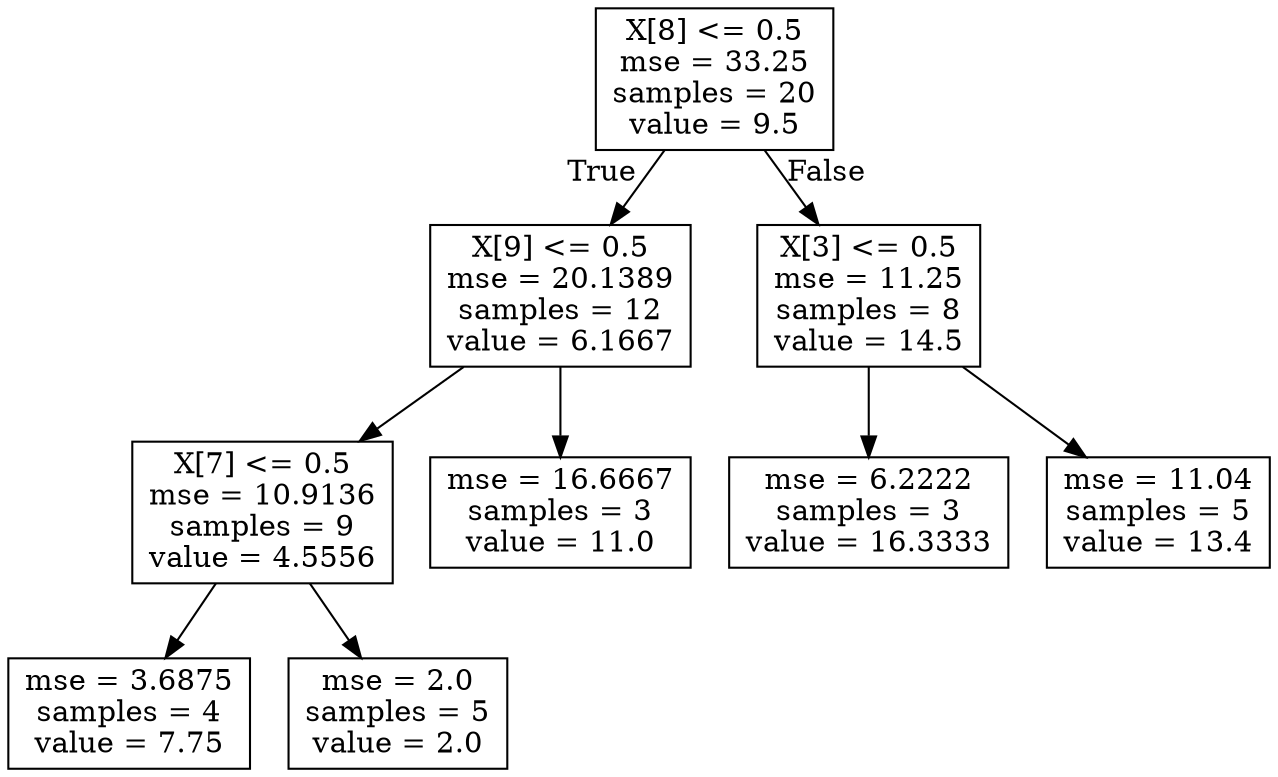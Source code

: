 digraph Tree {
node [shape=box] ;
0 [label="X[8] <= 0.5\nmse = 33.25\nsamples = 20\nvalue = 9.5"] ;
1 [label="X[9] <= 0.5\nmse = 20.1389\nsamples = 12\nvalue = 6.1667"] ;
0 -> 1 [labeldistance=2.5, labelangle=45, headlabel="True"] ;
2 [label="X[7] <= 0.5\nmse = 10.9136\nsamples = 9\nvalue = 4.5556"] ;
1 -> 2 ;
3 [label="mse = 3.6875\nsamples = 4\nvalue = 7.75"] ;
2 -> 3 ;
4 [label="mse = 2.0\nsamples = 5\nvalue = 2.0"] ;
2 -> 4 ;
5 [label="mse = 16.6667\nsamples = 3\nvalue = 11.0"] ;
1 -> 5 ;
6 [label="X[3] <= 0.5\nmse = 11.25\nsamples = 8\nvalue = 14.5"] ;
0 -> 6 [labeldistance=2.5, labelangle=-45, headlabel="False"] ;
7 [label="mse = 6.2222\nsamples = 3\nvalue = 16.3333"] ;
6 -> 7 ;
8 [label="mse = 11.04\nsamples = 5\nvalue = 13.4"] ;
6 -> 8 ;
}